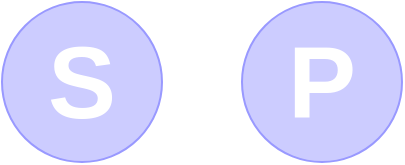 <mxfile version="20.6.0" type="device"><diagram id="HiummCjq0RtAybdnkzUr" name="Page-1"><mxGraphModel dx="1422" dy="801" grid="1" gridSize="10" guides="1" tooltips="1" connect="1" arrows="1" fold="1" page="1" pageScale="1" pageWidth="850" pageHeight="1100" math="0" shadow="0"><root><mxCell id="0"/><mxCell id="1" parent="0"/><mxCell id="38IAAAmQYc-F00ovzipT-1" value="S" style="ellipse;whiteSpace=wrap;html=1;aspect=fixed;fillColor=#CCCCFF;strokeColor=#9999FF;fontColor=#FFFFFF;fontStyle=1;fontSize=51;verticalAlign=middle;labelBorderColor=none;" parent="1" vertex="1"><mxGeometry x="120" y="200" width="80" height="80" as="geometry"/></mxCell><mxCell id="38IAAAmQYc-F00ovzipT-3" value="P" style="ellipse;whiteSpace=wrap;html=1;aspect=fixed;fillColor=#CCCCFF;strokeColor=#9999FF;fontColor=#FFFFFF;fontStyle=1;fontSize=51;verticalAlign=middle;labelBorderColor=none;" parent="1" vertex="1"><mxGeometry x="240" y="200" width="80" height="80" as="geometry"/></mxCell></root></mxGraphModel></diagram></mxfile>